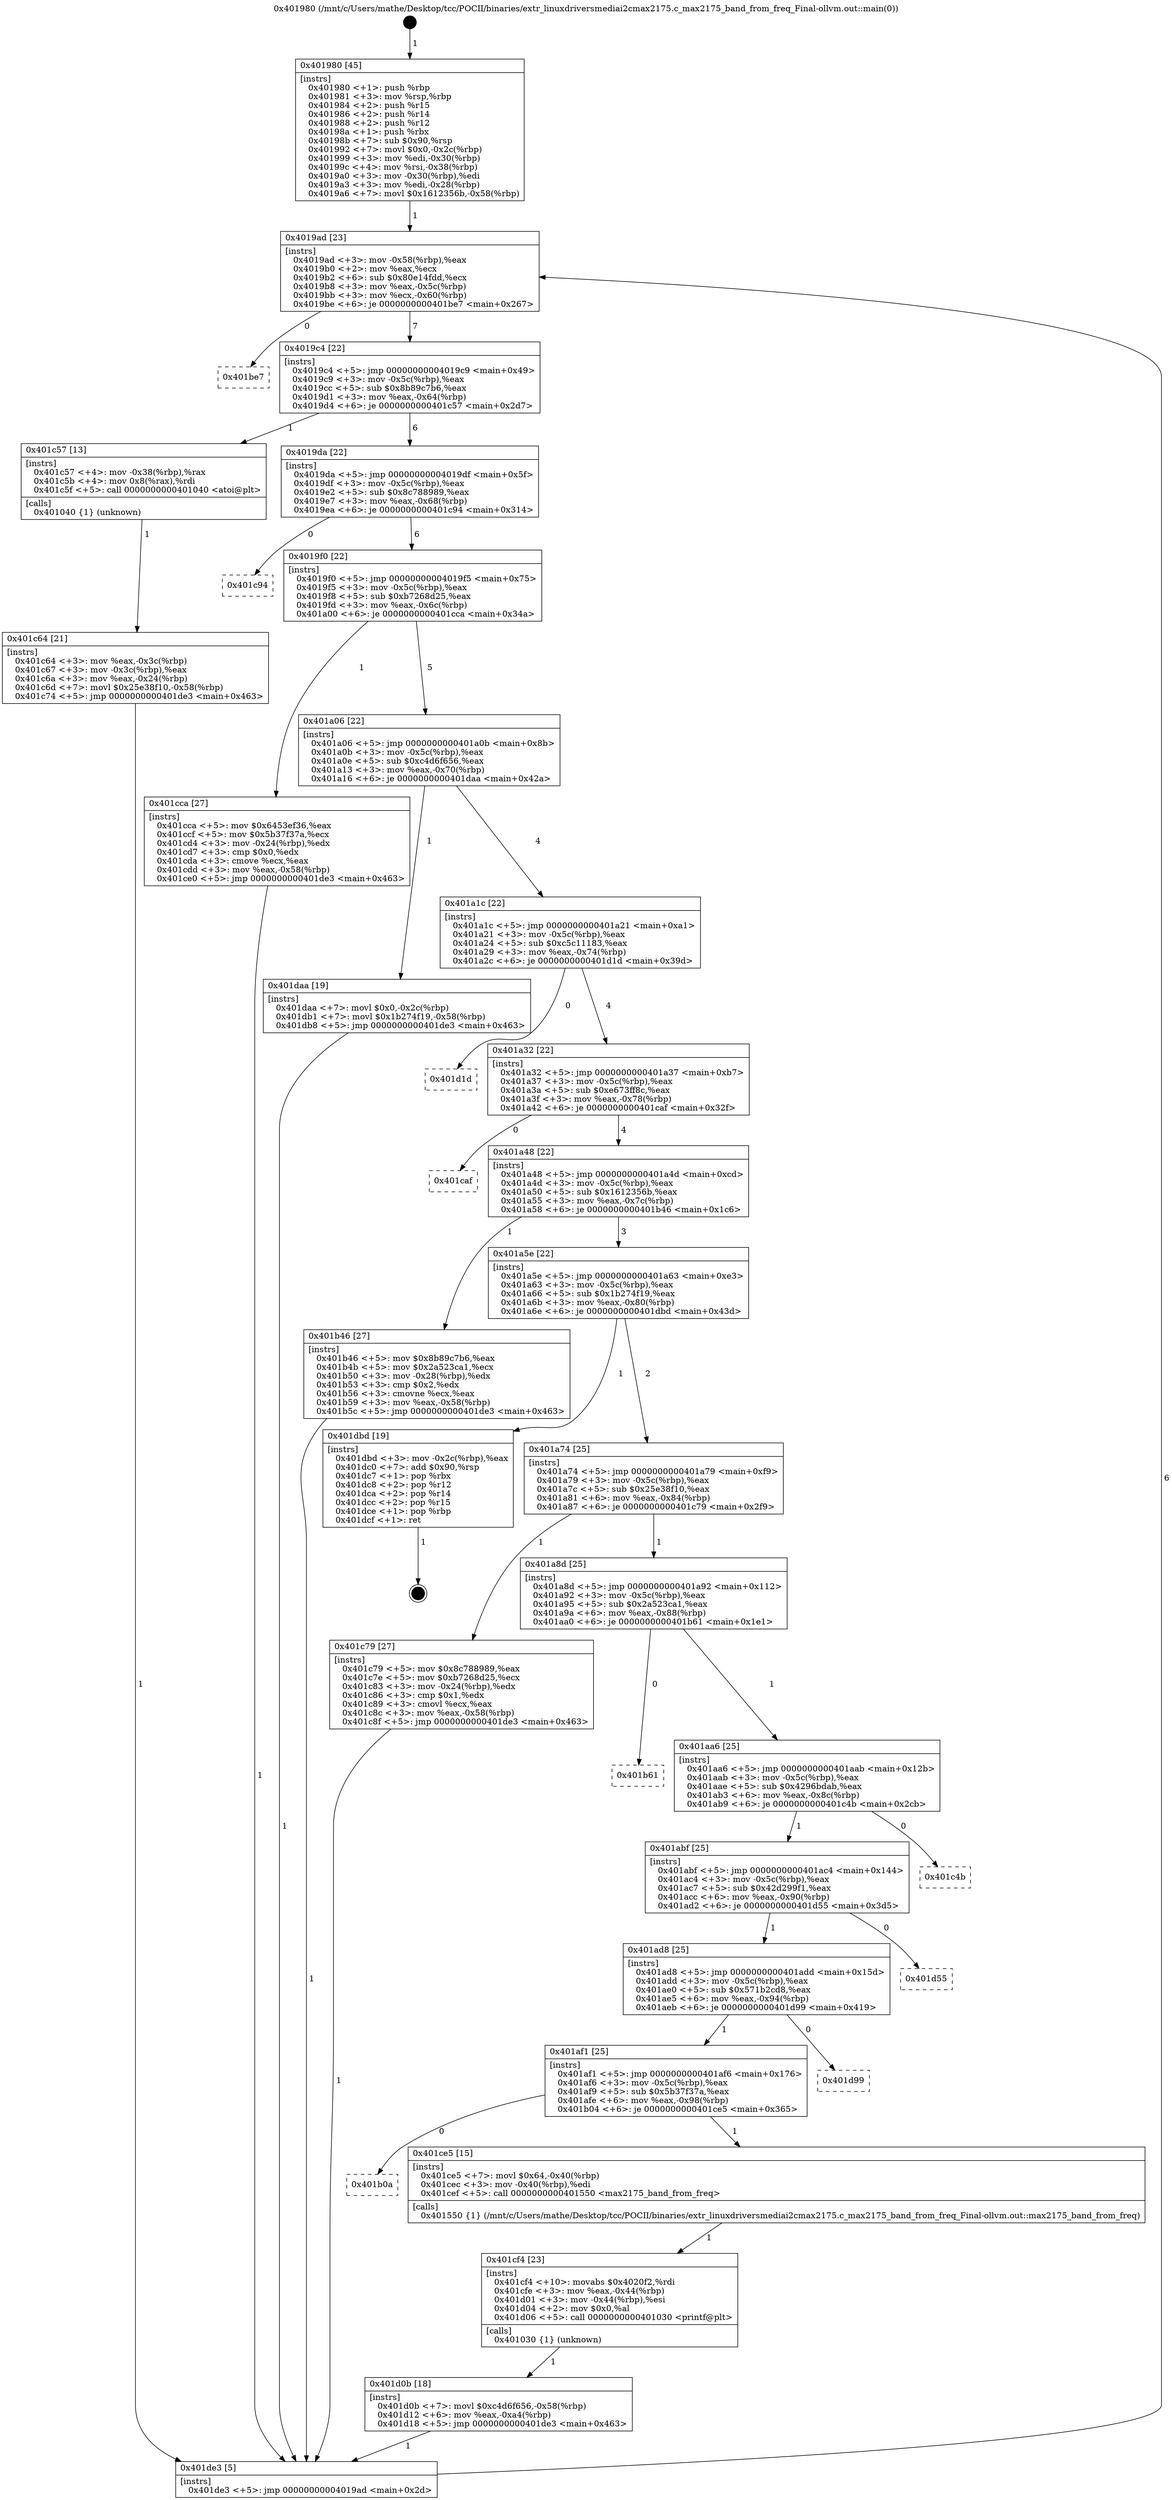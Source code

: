 digraph "0x401980" {
  label = "0x401980 (/mnt/c/Users/mathe/Desktop/tcc/POCII/binaries/extr_linuxdriversmediai2cmax2175.c_max2175_band_from_freq_Final-ollvm.out::main(0))"
  labelloc = "t"
  node[shape=record]

  Entry [label="",width=0.3,height=0.3,shape=circle,fillcolor=black,style=filled]
  "0x4019ad" [label="{
     0x4019ad [23]\l
     | [instrs]\l
     &nbsp;&nbsp;0x4019ad \<+3\>: mov -0x58(%rbp),%eax\l
     &nbsp;&nbsp;0x4019b0 \<+2\>: mov %eax,%ecx\l
     &nbsp;&nbsp;0x4019b2 \<+6\>: sub $0x80e14fdd,%ecx\l
     &nbsp;&nbsp;0x4019b8 \<+3\>: mov %eax,-0x5c(%rbp)\l
     &nbsp;&nbsp;0x4019bb \<+3\>: mov %ecx,-0x60(%rbp)\l
     &nbsp;&nbsp;0x4019be \<+6\>: je 0000000000401be7 \<main+0x267\>\l
  }"]
  "0x401be7" [label="{
     0x401be7\l
  }", style=dashed]
  "0x4019c4" [label="{
     0x4019c4 [22]\l
     | [instrs]\l
     &nbsp;&nbsp;0x4019c4 \<+5\>: jmp 00000000004019c9 \<main+0x49\>\l
     &nbsp;&nbsp;0x4019c9 \<+3\>: mov -0x5c(%rbp),%eax\l
     &nbsp;&nbsp;0x4019cc \<+5\>: sub $0x8b89c7b6,%eax\l
     &nbsp;&nbsp;0x4019d1 \<+3\>: mov %eax,-0x64(%rbp)\l
     &nbsp;&nbsp;0x4019d4 \<+6\>: je 0000000000401c57 \<main+0x2d7\>\l
  }"]
  Exit [label="",width=0.3,height=0.3,shape=circle,fillcolor=black,style=filled,peripheries=2]
  "0x401c57" [label="{
     0x401c57 [13]\l
     | [instrs]\l
     &nbsp;&nbsp;0x401c57 \<+4\>: mov -0x38(%rbp),%rax\l
     &nbsp;&nbsp;0x401c5b \<+4\>: mov 0x8(%rax),%rdi\l
     &nbsp;&nbsp;0x401c5f \<+5\>: call 0000000000401040 \<atoi@plt\>\l
     | [calls]\l
     &nbsp;&nbsp;0x401040 \{1\} (unknown)\l
  }"]
  "0x4019da" [label="{
     0x4019da [22]\l
     | [instrs]\l
     &nbsp;&nbsp;0x4019da \<+5\>: jmp 00000000004019df \<main+0x5f\>\l
     &nbsp;&nbsp;0x4019df \<+3\>: mov -0x5c(%rbp),%eax\l
     &nbsp;&nbsp;0x4019e2 \<+5\>: sub $0x8c788989,%eax\l
     &nbsp;&nbsp;0x4019e7 \<+3\>: mov %eax,-0x68(%rbp)\l
     &nbsp;&nbsp;0x4019ea \<+6\>: je 0000000000401c94 \<main+0x314\>\l
  }"]
  "0x401d0b" [label="{
     0x401d0b [18]\l
     | [instrs]\l
     &nbsp;&nbsp;0x401d0b \<+7\>: movl $0xc4d6f656,-0x58(%rbp)\l
     &nbsp;&nbsp;0x401d12 \<+6\>: mov %eax,-0xa4(%rbp)\l
     &nbsp;&nbsp;0x401d18 \<+5\>: jmp 0000000000401de3 \<main+0x463\>\l
  }"]
  "0x401c94" [label="{
     0x401c94\l
  }", style=dashed]
  "0x4019f0" [label="{
     0x4019f0 [22]\l
     | [instrs]\l
     &nbsp;&nbsp;0x4019f0 \<+5\>: jmp 00000000004019f5 \<main+0x75\>\l
     &nbsp;&nbsp;0x4019f5 \<+3\>: mov -0x5c(%rbp),%eax\l
     &nbsp;&nbsp;0x4019f8 \<+5\>: sub $0xb7268d25,%eax\l
     &nbsp;&nbsp;0x4019fd \<+3\>: mov %eax,-0x6c(%rbp)\l
     &nbsp;&nbsp;0x401a00 \<+6\>: je 0000000000401cca \<main+0x34a\>\l
  }"]
  "0x401cf4" [label="{
     0x401cf4 [23]\l
     | [instrs]\l
     &nbsp;&nbsp;0x401cf4 \<+10\>: movabs $0x4020f2,%rdi\l
     &nbsp;&nbsp;0x401cfe \<+3\>: mov %eax,-0x44(%rbp)\l
     &nbsp;&nbsp;0x401d01 \<+3\>: mov -0x44(%rbp),%esi\l
     &nbsp;&nbsp;0x401d04 \<+2\>: mov $0x0,%al\l
     &nbsp;&nbsp;0x401d06 \<+5\>: call 0000000000401030 \<printf@plt\>\l
     | [calls]\l
     &nbsp;&nbsp;0x401030 \{1\} (unknown)\l
  }"]
  "0x401cca" [label="{
     0x401cca [27]\l
     | [instrs]\l
     &nbsp;&nbsp;0x401cca \<+5\>: mov $0x6453ef36,%eax\l
     &nbsp;&nbsp;0x401ccf \<+5\>: mov $0x5b37f37a,%ecx\l
     &nbsp;&nbsp;0x401cd4 \<+3\>: mov -0x24(%rbp),%edx\l
     &nbsp;&nbsp;0x401cd7 \<+3\>: cmp $0x0,%edx\l
     &nbsp;&nbsp;0x401cda \<+3\>: cmove %ecx,%eax\l
     &nbsp;&nbsp;0x401cdd \<+3\>: mov %eax,-0x58(%rbp)\l
     &nbsp;&nbsp;0x401ce0 \<+5\>: jmp 0000000000401de3 \<main+0x463\>\l
  }"]
  "0x401a06" [label="{
     0x401a06 [22]\l
     | [instrs]\l
     &nbsp;&nbsp;0x401a06 \<+5\>: jmp 0000000000401a0b \<main+0x8b\>\l
     &nbsp;&nbsp;0x401a0b \<+3\>: mov -0x5c(%rbp),%eax\l
     &nbsp;&nbsp;0x401a0e \<+5\>: sub $0xc4d6f656,%eax\l
     &nbsp;&nbsp;0x401a13 \<+3\>: mov %eax,-0x70(%rbp)\l
     &nbsp;&nbsp;0x401a16 \<+6\>: je 0000000000401daa \<main+0x42a\>\l
  }"]
  "0x401b0a" [label="{
     0x401b0a\l
  }", style=dashed]
  "0x401daa" [label="{
     0x401daa [19]\l
     | [instrs]\l
     &nbsp;&nbsp;0x401daa \<+7\>: movl $0x0,-0x2c(%rbp)\l
     &nbsp;&nbsp;0x401db1 \<+7\>: movl $0x1b274f19,-0x58(%rbp)\l
     &nbsp;&nbsp;0x401db8 \<+5\>: jmp 0000000000401de3 \<main+0x463\>\l
  }"]
  "0x401a1c" [label="{
     0x401a1c [22]\l
     | [instrs]\l
     &nbsp;&nbsp;0x401a1c \<+5\>: jmp 0000000000401a21 \<main+0xa1\>\l
     &nbsp;&nbsp;0x401a21 \<+3\>: mov -0x5c(%rbp),%eax\l
     &nbsp;&nbsp;0x401a24 \<+5\>: sub $0xc5c11183,%eax\l
     &nbsp;&nbsp;0x401a29 \<+3\>: mov %eax,-0x74(%rbp)\l
     &nbsp;&nbsp;0x401a2c \<+6\>: je 0000000000401d1d \<main+0x39d\>\l
  }"]
  "0x401ce5" [label="{
     0x401ce5 [15]\l
     | [instrs]\l
     &nbsp;&nbsp;0x401ce5 \<+7\>: movl $0x64,-0x40(%rbp)\l
     &nbsp;&nbsp;0x401cec \<+3\>: mov -0x40(%rbp),%edi\l
     &nbsp;&nbsp;0x401cef \<+5\>: call 0000000000401550 \<max2175_band_from_freq\>\l
     | [calls]\l
     &nbsp;&nbsp;0x401550 \{1\} (/mnt/c/Users/mathe/Desktop/tcc/POCII/binaries/extr_linuxdriversmediai2cmax2175.c_max2175_band_from_freq_Final-ollvm.out::max2175_band_from_freq)\l
  }"]
  "0x401d1d" [label="{
     0x401d1d\l
  }", style=dashed]
  "0x401a32" [label="{
     0x401a32 [22]\l
     | [instrs]\l
     &nbsp;&nbsp;0x401a32 \<+5\>: jmp 0000000000401a37 \<main+0xb7\>\l
     &nbsp;&nbsp;0x401a37 \<+3\>: mov -0x5c(%rbp),%eax\l
     &nbsp;&nbsp;0x401a3a \<+5\>: sub $0xe673ff8c,%eax\l
     &nbsp;&nbsp;0x401a3f \<+3\>: mov %eax,-0x78(%rbp)\l
     &nbsp;&nbsp;0x401a42 \<+6\>: je 0000000000401caf \<main+0x32f\>\l
  }"]
  "0x401af1" [label="{
     0x401af1 [25]\l
     | [instrs]\l
     &nbsp;&nbsp;0x401af1 \<+5\>: jmp 0000000000401af6 \<main+0x176\>\l
     &nbsp;&nbsp;0x401af6 \<+3\>: mov -0x5c(%rbp),%eax\l
     &nbsp;&nbsp;0x401af9 \<+5\>: sub $0x5b37f37a,%eax\l
     &nbsp;&nbsp;0x401afe \<+6\>: mov %eax,-0x98(%rbp)\l
     &nbsp;&nbsp;0x401b04 \<+6\>: je 0000000000401ce5 \<main+0x365\>\l
  }"]
  "0x401caf" [label="{
     0x401caf\l
  }", style=dashed]
  "0x401a48" [label="{
     0x401a48 [22]\l
     | [instrs]\l
     &nbsp;&nbsp;0x401a48 \<+5\>: jmp 0000000000401a4d \<main+0xcd\>\l
     &nbsp;&nbsp;0x401a4d \<+3\>: mov -0x5c(%rbp),%eax\l
     &nbsp;&nbsp;0x401a50 \<+5\>: sub $0x1612356b,%eax\l
     &nbsp;&nbsp;0x401a55 \<+3\>: mov %eax,-0x7c(%rbp)\l
     &nbsp;&nbsp;0x401a58 \<+6\>: je 0000000000401b46 \<main+0x1c6\>\l
  }"]
  "0x401d99" [label="{
     0x401d99\l
  }", style=dashed]
  "0x401b46" [label="{
     0x401b46 [27]\l
     | [instrs]\l
     &nbsp;&nbsp;0x401b46 \<+5\>: mov $0x8b89c7b6,%eax\l
     &nbsp;&nbsp;0x401b4b \<+5\>: mov $0x2a523ca1,%ecx\l
     &nbsp;&nbsp;0x401b50 \<+3\>: mov -0x28(%rbp),%edx\l
     &nbsp;&nbsp;0x401b53 \<+3\>: cmp $0x2,%edx\l
     &nbsp;&nbsp;0x401b56 \<+3\>: cmovne %ecx,%eax\l
     &nbsp;&nbsp;0x401b59 \<+3\>: mov %eax,-0x58(%rbp)\l
     &nbsp;&nbsp;0x401b5c \<+5\>: jmp 0000000000401de3 \<main+0x463\>\l
  }"]
  "0x401a5e" [label="{
     0x401a5e [22]\l
     | [instrs]\l
     &nbsp;&nbsp;0x401a5e \<+5\>: jmp 0000000000401a63 \<main+0xe3\>\l
     &nbsp;&nbsp;0x401a63 \<+3\>: mov -0x5c(%rbp),%eax\l
     &nbsp;&nbsp;0x401a66 \<+5\>: sub $0x1b274f19,%eax\l
     &nbsp;&nbsp;0x401a6b \<+3\>: mov %eax,-0x80(%rbp)\l
     &nbsp;&nbsp;0x401a6e \<+6\>: je 0000000000401dbd \<main+0x43d\>\l
  }"]
  "0x401de3" [label="{
     0x401de3 [5]\l
     | [instrs]\l
     &nbsp;&nbsp;0x401de3 \<+5\>: jmp 00000000004019ad \<main+0x2d\>\l
  }"]
  "0x401980" [label="{
     0x401980 [45]\l
     | [instrs]\l
     &nbsp;&nbsp;0x401980 \<+1\>: push %rbp\l
     &nbsp;&nbsp;0x401981 \<+3\>: mov %rsp,%rbp\l
     &nbsp;&nbsp;0x401984 \<+2\>: push %r15\l
     &nbsp;&nbsp;0x401986 \<+2\>: push %r14\l
     &nbsp;&nbsp;0x401988 \<+2\>: push %r12\l
     &nbsp;&nbsp;0x40198a \<+1\>: push %rbx\l
     &nbsp;&nbsp;0x40198b \<+7\>: sub $0x90,%rsp\l
     &nbsp;&nbsp;0x401992 \<+7\>: movl $0x0,-0x2c(%rbp)\l
     &nbsp;&nbsp;0x401999 \<+3\>: mov %edi,-0x30(%rbp)\l
     &nbsp;&nbsp;0x40199c \<+4\>: mov %rsi,-0x38(%rbp)\l
     &nbsp;&nbsp;0x4019a0 \<+3\>: mov -0x30(%rbp),%edi\l
     &nbsp;&nbsp;0x4019a3 \<+3\>: mov %edi,-0x28(%rbp)\l
     &nbsp;&nbsp;0x4019a6 \<+7\>: movl $0x1612356b,-0x58(%rbp)\l
  }"]
  "0x401c64" [label="{
     0x401c64 [21]\l
     | [instrs]\l
     &nbsp;&nbsp;0x401c64 \<+3\>: mov %eax,-0x3c(%rbp)\l
     &nbsp;&nbsp;0x401c67 \<+3\>: mov -0x3c(%rbp),%eax\l
     &nbsp;&nbsp;0x401c6a \<+3\>: mov %eax,-0x24(%rbp)\l
     &nbsp;&nbsp;0x401c6d \<+7\>: movl $0x25e38f10,-0x58(%rbp)\l
     &nbsp;&nbsp;0x401c74 \<+5\>: jmp 0000000000401de3 \<main+0x463\>\l
  }"]
  "0x401ad8" [label="{
     0x401ad8 [25]\l
     | [instrs]\l
     &nbsp;&nbsp;0x401ad8 \<+5\>: jmp 0000000000401add \<main+0x15d\>\l
     &nbsp;&nbsp;0x401add \<+3\>: mov -0x5c(%rbp),%eax\l
     &nbsp;&nbsp;0x401ae0 \<+5\>: sub $0x571b2cd8,%eax\l
     &nbsp;&nbsp;0x401ae5 \<+6\>: mov %eax,-0x94(%rbp)\l
     &nbsp;&nbsp;0x401aeb \<+6\>: je 0000000000401d99 \<main+0x419\>\l
  }"]
  "0x401dbd" [label="{
     0x401dbd [19]\l
     | [instrs]\l
     &nbsp;&nbsp;0x401dbd \<+3\>: mov -0x2c(%rbp),%eax\l
     &nbsp;&nbsp;0x401dc0 \<+7\>: add $0x90,%rsp\l
     &nbsp;&nbsp;0x401dc7 \<+1\>: pop %rbx\l
     &nbsp;&nbsp;0x401dc8 \<+2\>: pop %r12\l
     &nbsp;&nbsp;0x401dca \<+2\>: pop %r14\l
     &nbsp;&nbsp;0x401dcc \<+2\>: pop %r15\l
     &nbsp;&nbsp;0x401dce \<+1\>: pop %rbp\l
     &nbsp;&nbsp;0x401dcf \<+1\>: ret\l
  }"]
  "0x401a74" [label="{
     0x401a74 [25]\l
     | [instrs]\l
     &nbsp;&nbsp;0x401a74 \<+5\>: jmp 0000000000401a79 \<main+0xf9\>\l
     &nbsp;&nbsp;0x401a79 \<+3\>: mov -0x5c(%rbp),%eax\l
     &nbsp;&nbsp;0x401a7c \<+5\>: sub $0x25e38f10,%eax\l
     &nbsp;&nbsp;0x401a81 \<+6\>: mov %eax,-0x84(%rbp)\l
     &nbsp;&nbsp;0x401a87 \<+6\>: je 0000000000401c79 \<main+0x2f9\>\l
  }"]
  "0x401d55" [label="{
     0x401d55\l
  }", style=dashed]
  "0x401c79" [label="{
     0x401c79 [27]\l
     | [instrs]\l
     &nbsp;&nbsp;0x401c79 \<+5\>: mov $0x8c788989,%eax\l
     &nbsp;&nbsp;0x401c7e \<+5\>: mov $0xb7268d25,%ecx\l
     &nbsp;&nbsp;0x401c83 \<+3\>: mov -0x24(%rbp),%edx\l
     &nbsp;&nbsp;0x401c86 \<+3\>: cmp $0x1,%edx\l
     &nbsp;&nbsp;0x401c89 \<+3\>: cmovl %ecx,%eax\l
     &nbsp;&nbsp;0x401c8c \<+3\>: mov %eax,-0x58(%rbp)\l
     &nbsp;&nbsp;0x401c8f \<+5\>: jmp 0000000000401de3 \<main+0x463\>\l
  }"]
  "0x401a8d" [label="{
     0x401a8d [25]\l
     | [instrs]\l
     &nbsp;&nbsp;0x401a8d \<+5\>: jmp 0000000000401a92 \<main+0x112\>\l
     &nbsp;&nbsp;0x401a92 \<+3\>: mov -0x5c(%rbp),%eax\l
     &nbsp;&nbsp;0x401a95 \<+5\>: sub $0x2a523ca1,%eax\l
     &nbsp;&nbsp;0x401a9a \<+6\>: mov %eax,-0x88(%rbp)\l
     &nbsp;&nbsp;0x401aa0 \<+6\>: je 0000000000401b61 \<main+0x1e1\>\l
  }"]
  "0x401abf" [label="{
     0x401abf [25]\l
     | [instrs]\l
     &nbsp;&nbsp;0x401abf \<+5\>: jmp 0000000000401ac4 \<main+0x144\>\l
     &nbsp;&nbsp;0x401ac4 \<+3\>: mov -0x5c(%rbp),%eax\l
     &nbsp;&nbsp;0x401ac7 \<+5\>: sub $0x42d299f1,%eax\l
     &nbsp;&nbsp;0x401acc \<+6\>: mov %eax,-0x90(%rbp)\l
     &nbsp;&nbsp;0x401ad2 \<+6\>: je 0000000000401d55 \<main+0x3d5\>\l
  }"]
  "0x401b61" [label="{
     0x401b61\l
  }", style=dashed]
  "0x401aa6" [label="{
     0x401aa6 [25]\l
     | [instrs]\l
     &nbsp;&nbsp;0x401aa6 \<+5\>: jmp 0000000000401aab \<main+0x12b\>\l
     &nbsp;&nbsp;0x401aab \<+3\>: mov -0x5c(%rbp),%eax\l
     &nbsp;&nbsp;0x401aae \<+5\>: sub $0x4296bdab,%eax\l
     &nbsp;&nbsp;0x401ab3 \<+6\>: mov %eax,-0x8c(%rbp)\l
     &nbsp;&nbsp;0x401ab9 \<+6\>: je 0000000000401c4b \<main+0x2cb\>\l
  }"]
  "0x401c4b" [label="{
     0x401c4b\l
  }", style=dashed]
  Entry -> "0x401980" [label=" 1"]
  "0x4019ad" -> "0x401be7" [label=" 0"]
  "0x4019ad" -> "0x4019c4" [label=" 7"]
  "0x401dbd" -> Exit [label=" 1"]
  "0x4019c4" -> "0x401c57" [label=" 1"]
  "0x4019c4" -> "0x4019da" [label=" 6"]
  "0x401daa" -> "0x401de3" [label=" 1"]
  "0x4019da" -> "0x401c94" [label=" 0"]
  "0x4019da" -> "0x4019f0" [label=" 6"]
  "0x401d0b" -> "0x401de3" [label=" 1"]
  "0x4019f0" -> "0x401cca" [label=" 1"]
  "0x4019f0" -> "0x401a06" [label=" 5"]
  "0x401cf4" -> "0x401d0b" [label=" 1"]
  "0x401a06" -> "0x401daa" [label=" 1"]
  "0x401a06" -> "0x401a1c" [label=" 4"]
  "0x401ce5" -> "0x401cf4" [label=" 1"]
  "0x401a1c" -> "0x401d1d" [label=" 0"]
  "0x401a1c" -> "0x401a32" [label=" 4"]
  "0x401af1" -> "0x401b0a" [label=" 0"]
  "0x401a32" -> "0x401caf" [label=" 0"]
  "0x401a32" -> "0x401a48" [label=" 4"]
  "0x401af1" -> "0x401ce5" [label=" 1"]
  "0x401a48" -> "0x401b46" [label=" 1"]
  "0x401a48" -> "0x401a5e" [label=" 3"]
  "0x401b46" -> "0x401de3" [label=" 1"]
  "0x401980" -> "0x4019ad" [label=" 1"]
  "0x401de3" -> "0x4019ad" [label=" 6"]
  "0x401c57" -> "0x401c64" [label=" 1"]
  "0x401c64" -> "0x401de3" [label=" 1"]
  "0x401ad8" -> "0x401af1" [label=" 1"]
  "0x401a5e" -> "0x401dbd" [label=" 1"]
  "0x401a5e" -> "0x401a74" [label=" 2"]
  "0x401ad8" -> "0x401d99" [label=" 0"]
  "0x401a74" -> "0x401c79" [label=" 1"]
  "0x401a74" -> "0x401a8d" [label=" 1"]
  "0x401c79" -> "0x401de3" [label=" 1"]
  "0x401cca" -> "0x401de3" [label=" 1"]
  "0x401abf" -> "0x401ad8" [label=" 1"]
  "0x401a8d" -> "0x401b61" [label=" 0"]
  "0x401a8d" -> "0x401aa6" [label=" 1"]
  "0x401abf" -> "0x401d55" [label=" 0"]
  "0x401aa6" -> "0x401c4b" [label=" 0"]
  "0x401aa6" -> "0x401abf" [label=" 1"]
}
